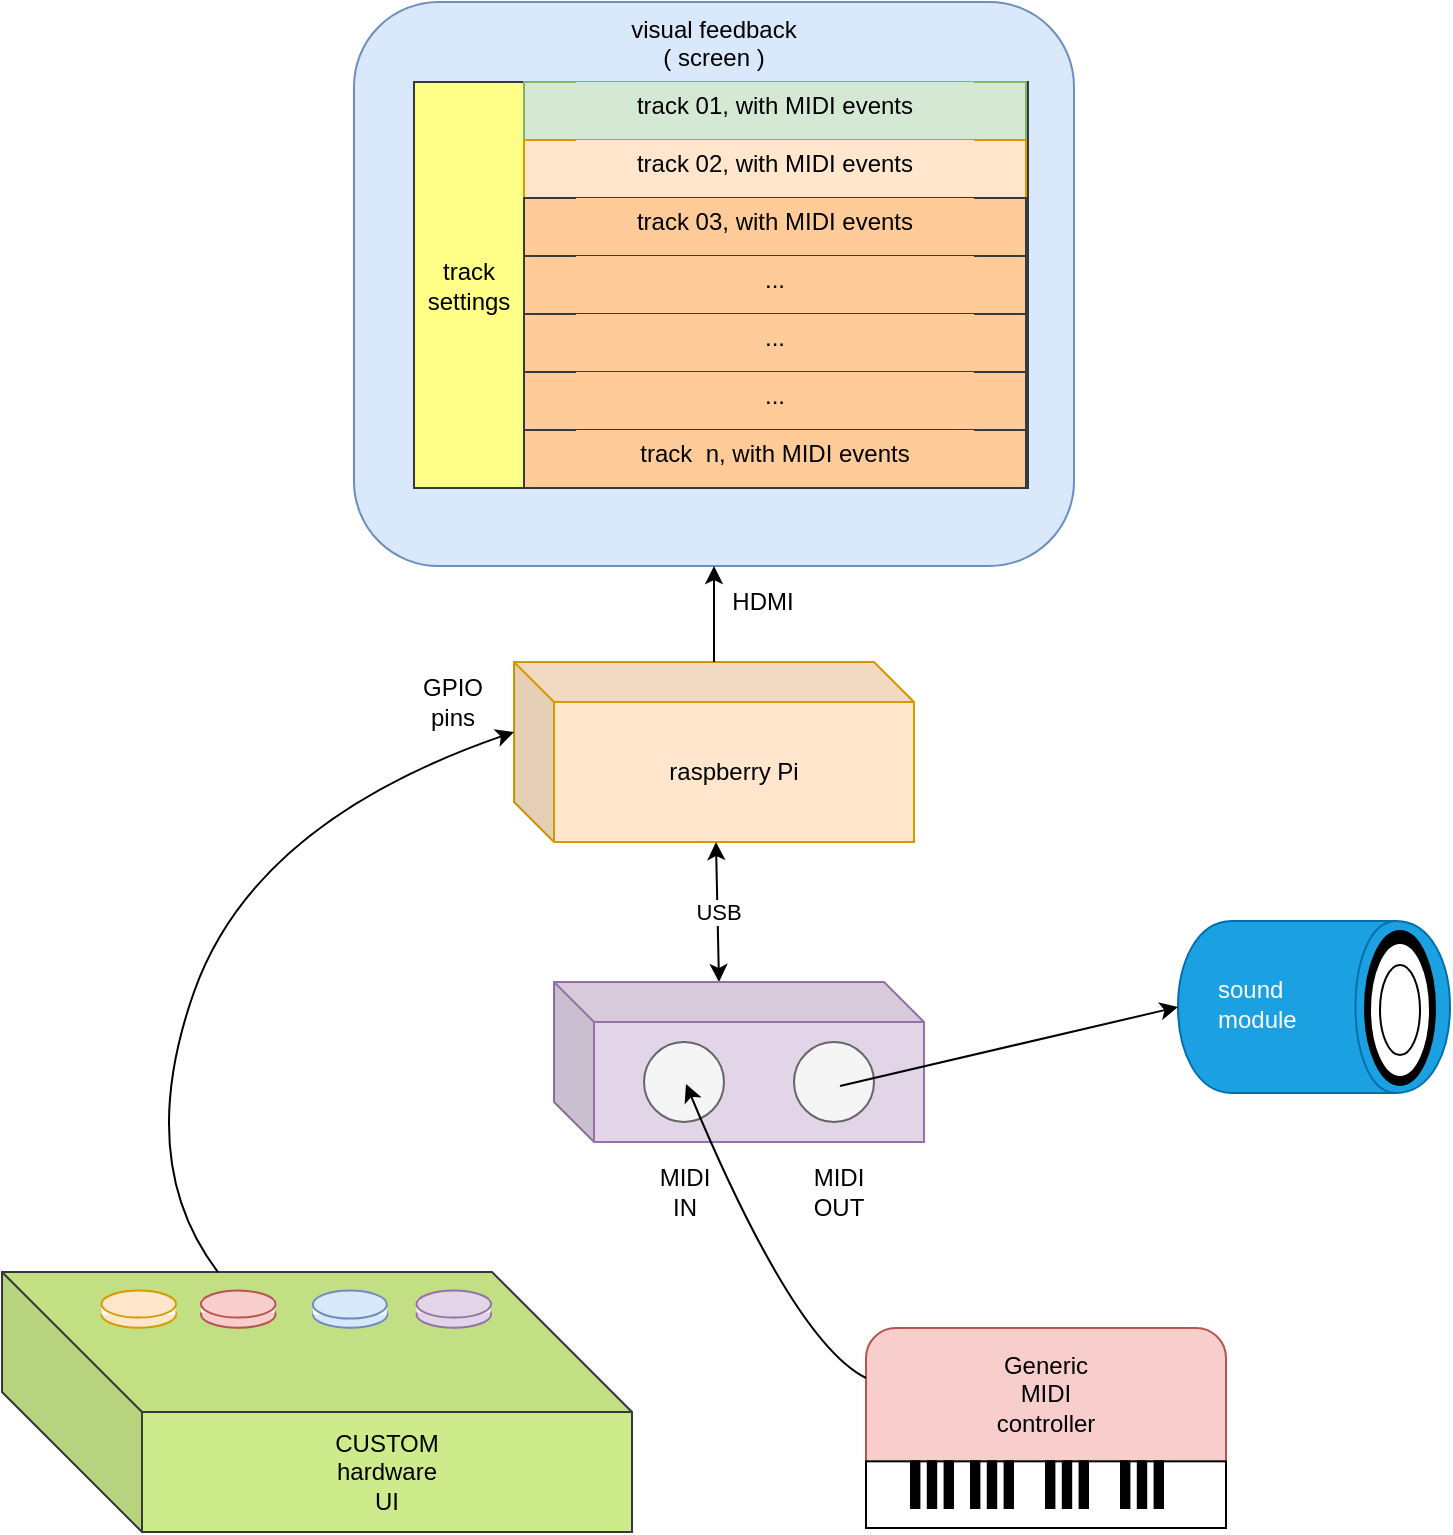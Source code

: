 <mxfile version="12.1.8" type="device" pages="1"><diagram id="5LSyewxvvmMzuQUOUs38" name="Page-1"><mxGraphModel dx="1408" dy="745" grid="1" gridSize="10" guides="1" tooltips="1" connect="1" arrows="1" fold="1" page="1" pageScale="1" pageWidth="850" pageHeight="850" math="0" shadow="0"><root><mxCell id="0"/><mxCell id="1" parent="0"/><mxCell id="p0toRoLefcOP67DHuNe6-81" value="" style="group;movable=0;resizable=0;rotatable=0;deletable=0;editable=0;connectable=0;" vertex="1" connectable="0" parent="1"><mxGeometry x="640" y="474.5" width="110.5" height="136" as="geometry"/></mxCell><mxCell id="p0toRoLefcOP67DHuNe6-82" value="" style="group" vertex="1" connectable="0" parent="p0toRoLefcOP67DHuNe6-81"><mxGeometry width="110.5" height="136" as="geometry"/></mxCell><mxCell id="p0toRoLefcOP67DHuNe6-83" value="" style="shape=cylinder;whiteSpace=wrap;html=1;boundedLbl=1;backgroundOutline=1;align=left;rotation=90;fillColor=#1ba1e2;strokeColor=#006EAF;fontColor=#ffffff;" vertex="1" parent="p0toRoLefcOP67DHuNe6-82"><mxGeometry x="7" width="86" height="136" as="geometry"/></mxCell><mxCell id="p0toRoLefcOP67DHuNe6-84" value="sound module" style="rounded=0;whiteSpace=wrap;html=1;align=left;fillColor=#1ba1e2;strokeColor=none;fontColor=#ffffff;" vertex="1" parent="p0toRoLefcOP67DHuNe6-82"><mxGeometry y="36" width="50" height="60" as="geometry"/></mxCell><mxCell id="p0toRoLefcOP67DHuNe6-85" value="" style="ellipse;whiteSpace=wrap;html=1;fillColor=#000000;align=left;" vertex="1" parent="p0toRoLefcOP67DHuNe6-82"><mxGeometry x="75.5" y="30" width="35" height="77" as="geometry"/></mxCell><mxCell id="p0toRoLefcOP67DHuNe6-86" value="" style="ellipse;whiteSpace=wrap;html=1;fillColor=#FFFFFF;align=left;" vertex="1" parent="p0toRoLefcOP67DHuNe6-82"><mxGeometry x="78" y="36" width="30" height="67" as="geometry"/></mxCell><mxCell id="p0toRoLefcOP67DHuNe6-87" value="" style="ellipse;whiteSpace=wrap;html=1;fillColor=#FFFFFF;align=left;" vertex="1" parent="p0toRoLefcOP67DHuNe6-82"><mxGeometry x="83" y="47" width="20" height="45" as="geometry"/></mxCell><mxCell id="p0toRoLefcOP67DHuNe6-88" value="raspberry Pi" style="shape=cube;whiteSpace=wrap;html=1;boundedLbl=1;backgroundOutline=1;darkOpacity=0.05;darkOpacity2=0.1;fillColor=#ffe6cc;strokeColor=#d79b00;movable=0;resizable=0;rotatable=0;deletable=0;editable=0;connectable=0;" vertex="1" parent="1"><mxGeometry x="290" y="370" width="200" height="90" as="geometry"/></mxCell><mxCell id="p0toRoLefcOP67DHuNe6-121" value="" style="group;movable=0;resizable=0;rotatable=0;deletable=0;editable=0;connectable=0;" vertex="1" connectable="0" parent="1"><mxGeometry x="210" y="40" width="360" height="282" as="geometry"/></mxCell><mxCell id="p0toRoLefcOP67DHuNe6-89" value="" style="group" vertex="1" connectable="0" parent="p0toRoLefcOP67DHuNe6-121"><mxGeometry width="360" height="282" as="geometry"/></mxCell><mxCell id="p0toRoLefcOP67DHuNe6-90" value="visual feedback&lt;br&gt;( screen )" style="rounded=1;whiteSpace=wrap;html=1;verticalAlign=top;fillColor=#dae8fc;strokeColor=#6c8ebf;" vertex="1" parent="p0toRoLefcOP67DHuNe6-89"><mxGeometry width="360" height="282" as="geometry"/></mxCell><mxCell id="p0toRoLefcOP67DHuNe6-91" value="" style="group;fillColor=#ffff88;strokeColor=#36393d;" vertex="1" connectable="0" parent="p0toRoLefcOP67DHuNe6-89"><mxGeometry x="30" y="40" width="307" height="203" as="geometry"/></mxCell><mxCell id="p0toRoLefcOP67DHuNe6-92" value="track&lt;br&gt;settings" style="rounded=0;whiteSpace=wrap;html=1;fillColor=#ffff88;strokeColor=#36393d;" vertex="1" parent="p0toRoLefcOP67DHuNe6-91"><mxGeometry width="55" height="203" as="geometry"/></mxCell><mxCell id="p0toRoLefcOP67DHuNe6-93" value="" style="group;fillColor=#d5e8d4;strokeColor=#82b366;" vertex="1" connectable="0" parent="p0toRoLefcOP67DHuNe6-91"><mxGeometry x="55" width="251" height="29" as="geometry"/></mxCell><mxCell id="p0toRoLefcOP67DHuNe6-94" value="" style="group;fillColor=#d5e8d4;strokeColor=#82b366;" vertex="1" connectable="0" parent="p0toRoLefcOP67DHuNe6-93"><mxGeometry width="251" height="29" as="geometry"/></mxCell><mxCell id="p0toRoLefcOP67DHuNe6-95" value="" style="rounded=0;whiteSpace=wrap;html=1;fillColor=#d5e8d4;strokeColor=#82b366;" vertex="1" parent="p0toRoLefcOP67DHuNe6-94"><mxGeometry width="251" height="29.0" as="geometry"/></mxCell><mxCell id="p0toRoLefcOP67DHuNe6-96" value="track 01, with MIDI events" style="rounded=0;whiteSpace=wrap;html=1;align=center;fillColor=#d5e8d4;strokeColor=none;" vertex="1" parent="p0toRoLefcOP67DHuNe6-94"><mxGeometry x="26" width="199" height="23.821" as="geometry"/></mxCell><mxCell id="p0toRoLefcOP67DHuNe6-97" value="" style="group;fillColor=#ffe6cc;strokeColor=#d79b00;" vertex="1" connectable="0" parent="p0toRoLefcOP67DHuNe6-89"><mxGeometry x="85" y="69" width="251" height="29" as="geometry"/></mxCell><mxCell id="p0toRoLefcOP67DHuNe6-98" value="" style="group;fillColor=#ffe6cc;strokeColor=#d79b00;" vertex="1" connectable="0" parent="p0toRoLefcOP67DHuNe6-97"><mxGeometry width="251" height="29" as="geometry"/></mxCell><mxCell id="p0toRoLefcOP67DHuNe6-99" value="" style="rounded=0;whiteSpace=wrap;html=1;fillColor=#ffe6cc;strokeColor=#d79b00;" vertex="1" parent="p0toRoLefcOP67DHuNe6-98"><mxGeometry width="251" height="29.0" as="geometry"/></mxCell><mxCell id="p0toRoLefcOP67DHuNe6-100" value="track 02, with MIDI events" style="rounded=0;whiteSpace=wrap;html=1;align=center;strokeColor=none;fillColor=#ffe6cc;" vertex="1" parent="p0toRoLefcOP67DHuNe6-98"><mxGeometry x="26" width="199" height="23.821" as="geometry"/></mxCell><mxCell id="p0toRoLefcOP67DHuNe6-101" value="" style="group;fillColor=#ffcc99;strokeColor=#36393d;" vertex="1" connectable="0" parent="p0toRoLefcOP67DHuNe6-89"><mxGeometry x="85" y="98" width="251" height="29" as="geometry"/></mxCell><mxCell id="p0toRoLefcOP67DHuNe6-102" value="" style="group;fillColor=#ffcc99;strokeColor=#36393d;" vertex="1" connectable="0" parent="p0toRoLefcOP67DHuNe6-101"><mxGeometry width="251" height="29" as="geometry"/></mxCell><mxCell id="p0toRoLefcOP67DHuNe6-103" value="" style="rounded=0;whiteSpace=wrap;html=1;fillColor=#ffcc99;strokeColor=#36393d;" vertex="1" parent="p0toRoLefcOP67DHuNe6-102"><mxGeometry width="251" height="29.0" as="geometry"/></mxCell><mxCell id="p0toRoLefcOP67DHuNe6-104" value="track 03, with MIDI events" style="rounded=0;whiteSpace=wrap;html=1;align=center;strokeColor=none;fillColor=#ffcc99;" vertex="1" parent="p0toRoLefcOP67DHuNe6-102"><mxGeometry x="26" width="199" height="23.821" as="geometry"/></mxCell><mxCell id="p0toRoLefcOP67DHuNe6-105" value="" style="group;fillColor=#ffcc99;strokeColor=#36393d;" vertex="1" connectable="0" parent="p0toRoLefcOP67DHuNe6-89"><mxGeometry x="85" y="127" width="251" height="29" as="geometry"/></mxCell><mxCell id="p0toRoLefcOP67DHuNe6-106" value="" style="group;fillColor=#ffcc99;strokeColor=#36393d;" vertex="1" connectable="0" parent="p0toRoLefcOP67DHuNe6-105"><mxGeometry width="251" height="29" as="geometry"/></mxCell><mxCell id="p0toRoLefcOP67DHuNe6-107" value="" style="rounded=0;whiteSpace=wrap;html=1;fillColor=#ffcc99;strokeColor=#36393d;" vertex="1" parent="p0toRoLefcOP67DHuNe6-106"><mxGeometry width="251" height="29.0" as="geometry"/></mxCell><mxCell id="p0toRoLefcOP67DHuNe6-108" value="..." style="rounded=0;whiteSpace=wrap;html=1;align=center;strokeColor=none;fillColor=#ffcc99;" vertex="1" parent="p0toRoLefcOP67DHuNe6-106"><mxGeometry x="26" width="199" height="23.821" as="geometry"/></mxCell><mxCell id="p0toRoLefcOP67DHuNe6-109" value="" style="group;fillColor=#ffcc99;strokeColor=#36393d;" vertex="1" connectable="0" parent="p0toRoLefcOP67DHuNe6-89"><mxGeometry x="85" y="156" width="251" height="29" as="geometry"/></mxCell><mxCell id="p0toRoLefcOP67DHuNe6-110" value="" style="group;fillColor=#ffcc99;strokeColor=#36393d;" vertex="1" connectable="0" parent="p0toRoLefcOP67DHuNe6-109"><mxGeometry width="251" height="29" as="geometry"/></mxCell><mxCell id="p0toRoLefcOP67DHuNe6-111" value="" style="rounded=0;whiteSpace=wrap;html=1;fillColor=#ffcc99;strokeColor=#36393d;" vertex="1" parent="p0toRoLefcOP67DHuNe6-110"><mxGeometry width="251" height="29.0" as="geometry"/></mxCell><mxCell id="p0toRoLefcOP67DHuNe6-112" value="..." style="rounded=0;whiteSpace=wrap;html=1;align=center;strokeColor=none;fillColor=#ffcc99;" vertex="1" parent="p0toRoLefcOP67DHuNe6-110"><mxGeometry x="26" width="199" height="23.821" as="geometry"/></mxCell><mxCell id="p0toRoLefcOP67DHuNe6-113" value="" style="group;fillColor=#ffcc99;strokeColor=#36393d;" vertex="1" connectable="0" parent="p0toRoLefcOP67DHuNe6-89"><mxGeometry x="85" y="185" width="251" height="29" as="geometry"/></mxCell><mxCell id="p0toRoLefcOP67DHuNe6-114" value="" style="group;fillColor=#ffcc99;strokeColor=#36393d;" vertex="1" connectable="0" parent="p0toRoLefcOP67DHuNe6-113"><mxGeometry width="251" height="29" as="geometry"/></mxCell><mxCell id="p0toRoLefcOP67DHuNe6-115" value="" style="rounded=0;whiteSpace=wrap;html=1;fillColor=#ffcc99;strokeColor=#36393d;" vertex="1" parent="p0toRoLefcOP67DHuNe6-114"><mxGeometry width="251" height="29.0" as="geometry"/></mxCell><mxCell id="p0toRoLefcOP67DHuNe6-116" value="..." style="rounded=0;whiteSpace=wrap;html=1;align=center;strokeColor=none;fillColor=#ffcc99;" vertex="1" parent="p0toRoLefcOP67DHuNe6-114"><mxGeometry x="26" width="199" height="23.821" as="geometry"/></mxCell><mxCell id="p0toRoLefcOP67DHuNe6-117" value="" style="group;fillColor=#ffcc99;strokeColor=#36393d;" vertex="1" connectable="0" parent="p0toRoLefcOP67DHuNe6-89"><mxGeometry x="85" y="214" width="251" height="29" as="geometry"/></mxCell><mxCell id="p0toRoLefcOP67DHuNe6-118" value="" style="group;fillColor=#ffcc99;strokeColor=#36393d;" vertex="1" connectable="0" parent="p0toRoLefcOP67DHuNe6-117"><mxGeometry width="251" height="29" as="geometry"/></mxCell><mxCell id="p0toRoLefcOP67DHuNe6-119" value="" style="rounded=0;whiteSpace=wrap;html=1;fillColor=#ffcc99;strokeColor=#36393d;" vertex="1" parent="p0toRoLefcOP67DHuNe6-118"><mxGeometry width="251" height="29.0" as="geometry"/></mxCell><mxCell id="p0toRoLefcOP67DHuNe6-120" value="track&amp;nbsp; n, with MIDI events" style="rounded=0;whiteSpace=wrap;html=1;align=center;strokeColor=none;fillColor=#ffcc99;" vertex="1" parent="p0toRoLefcOP67DHuNe6-118"><mxGeometry x="26" width="199" height="23.821" as="geometry"/></mxCell><mxCell id="p0toRoLefcOP67DHuNe6-122" value="" style="endArrow=classic;html=1;entryX=0.5;entryY=1;entryDx=0;entryDy=0;" edge="1" parent="1"><mxGeometry width="50" height="50" relative="1" as="geometry"><mxPoint x="390" y="370" as="sourcePoint"/><mxPoint x="390" y="322" as="targetPoint"/></mxGeometry></mxCell><mxCell id="p0toRoLefcOP67DHuNe6-123" value="HDMI" style="text;html=1;resizable=0;points=[];align=center;verticalAlign=middle;labelBackgroundColor=#ffffff;" vertex="1" connectable="0" parent="p0toRoLefcOP67DHuNe6-122"><mxGeometry x="-0.316" relative="1" as="geometry"><mxPoint x="23.5" y="-14" as="offset"/></mxGeometry></mxCell><mxCell id="p0toRoLefcOP67DHuNe6-124" value="USB" style="endArrow=classic;html=1;exitX=0;exitY=0;exitDx=82.5;exitDy=0;exitPerimeter=0;startArrow=classic;startFill=1;" edge="1" parent="1"><mxGeometry width="50" height="50" relative="1" as="geometry"><mxPoint x="392.5" y="530" as="sourcePoint"/><mxPoint x="390.978" y="460" as="targetPoint"/></mxGeometry></mxCell><mxCell id="p0toRoLefcOP67DHuNe6-127" value="" style="group;movable=0;resizable=0;rotatable=0;deletable=0;editable=0;connectable=0;" vertex="1" connectable="0" parent="1"><mxGeometry x="34" y="675" width="315" height="130" as="geometry"/></mxCell><mxCell id="p0toRoLefcOP67DHuNe6-128" value="" style="group" vertex="1" connectable="0" parent="p0toRoLefcOP67DHuNe6-127"><mxGeometry width="315" height="130" as="geometry"/></mxCell><mxCell id="p0toRoLefcOP67DHuNe6-129" value="CUSTOM&lt;br&gt;hardware&lt;br&gt;UI" style="shape=cube;whiteSpace=wrap;html=1;boundedLbl=1;backgroundOutline=1;darkOpacity=0.05;darkOpacity2=0.1;align=center;size=70;fillColor=#cdeb8b;strokeColor=#36393d;" vertex="1" parent="p0toRoLefcOP67DHuNe6-128"><mxGeometry width="315" height="130" as="geometry"/></mxCell><mxCell id="p0toRoLefcOP67DHuNe6-130" value="" style="group" vertex="1" connectable="0" parent="p0toRoLefcOP67DHuNe6-128"><mxGeometry x="99.474" y="9.286" width="37.303" height="18.571" as="geometry"/></mxCell><mxCell id="p0toRoLefcOP67DHuNe6-131" value="" style="group" vertex="1" connectable="0" parent="p0toRoLefcOP67DHuNe6-130"><mxGeometry width="37.303" height="18.571" as="geometry"/></mxCell><mxCell id="p0toRoLefcOP67DHuNe6-132" value="" style="ellipse;whiteSpace=wrap;html=1;align=center;fillColor=#f8cecc;strokeColor=#b85450;" vertex="1" parent="p0toRoLefcOP67DHuNe6-131"><mxGeometry y="5.065" width="37.303" height="13.506" as="geometry"/></mxCell><mxCell id="p0toRoLefcOP67DHuNe6-133" value="" style="rounded=0;whiteSpace=wrap;html=1;align=center;strokeColor=none;" vertex="1" parent="p0toRoLefcOP67DHuNe6-131"><mxGeometry y="4" width="37" height="7" as="geometry"/></mxCell><mxCell id="p0toRoLefcOP67DHuNe6-134" value="" style="ellipse;whiteSpace=wrap;html=1;align=center;fillColor=#f8cecc;strokeColor=#b85450;" vertex="1" parent="p0toRoLefcOP67DHuNe6-131"><mxGeometry width="37.303" height="13.506" as="geometry"/></mxCell><mxCell id="p0toRoLefcOP67DHuNe6-135" value="" style="group" vertex="1" connectable="0" parent="p0toRoLefcOP67DHuNe6-128"><mxGeometry x="155.428" y="9.286" width="37.303" height="18.571" as="geometry"/></mxCell><mxCell id="p0toRoLefcOP67DHuNe6-136" value="" style="group" vertex="1" connectable="0" parent="p0toRoLefcOP67DHuNe6-135"><mxGeometry width="37.303" height="18.571" as="geometry"/></mxCell><mxCell id="p0toRoLefcOP67DHuNe6-137" value="" style="ellipse;whiteSpace=wrap;html=1;align=center;fillColor=#dae8fc;strokeColor=#6c8ebf;" vertex="1" parent="p0toRoLefcOP67DHuNe6-136"><mxGeometry y="5.065" width="37.303" height="13.506" as="geometry"/></mxCell><mxCell id="p0toRoLefcOP67DHuNe6-138" value="" style="rounded=0;whiteSpace=wrap;html=1;align=center;strokeColor=none;" vertex="1" parent="p0toRoLefcOP67DHuNe6-136"><mxGeometry y="5" width="37" height="7" as="geometry"/></mxCell><mxCell id="p0toRoLefcOP67DHuNe6-139" value="" style="ellipse;whiteSpace=wrap;html=1;align=center;fillColor=#dae8fc;strokeColor=#6c8ebf;" vertex="1" parent="p0toRoLefcOP67DHuNe6-136"><mxGeometry width="37" height="14" as="geometry"/></mxCell><mxCell id="p0toRoLefcOP67DHuNe6-140" value="" style="group" vertex="1" connectable="0" parent="p0toRoLefcOP67DHuNe6-128"><mxGeometry x="207.237" y="9.286" width="37.303" height="18.571" as="geometry"/></mxCell><mxCell id="p0toRoLefcOP67DHuNe6-141" value="" style="group" vertex="1" connectable="0" parent="p0toRoLefcOP67DHuNe6-140"><mxGeometry width="37.303" height="18.571" as="geometry"/></mxCell><mxCell id="p0toRoLefcOP67DHuNe6-142" value="" style="ellipse;whiteSpace=wrap;html=1;align=center;fillColor=#e1d5e7;strokeColor=#9673a6;" vertex="1" parent="p0toRoLefcOP67DHuNe6-141"><mxGeometry y="5.065" width="37.303" height="13.506" as="geometry"/></mxCell><mxCell id="p0toRoLefcOP67DHuNe6-143" value="" style="rounded=0;whiteSpace=wrap;html=1;align=center;strokeColor=none;" vertex="1" parent="p0toRoLefcOP67DHuNe6-141"><mxGeometry y="4" width="37" height="7" as="geometry"/></mxCell><mxCell id="p0toRoLefcOP67DHuNe6-144" value="" style="ellipse;whiteSpace=wrap;html=1;align=center;fillColor=#e1d5e7;strokeColor=#9673a6;" vertex="1" parent="p0toRoLefcOP67DHuNe6-141"><mxGeometry width="37.303" height="13.506" as="geometry"/></mxCell><mxCell id="p0toRoLefcOP67DHuNe6-145" value="" style="group" vertex="1" connectable="0" parent="p0toRoLefcOP67DHuNe6-128"><mxGeometry x="49.737" y="9.286" width="37.303" height="18.571" as="geometry"/></mxCell><mxCell id="p0toRoLefcOP67DHuNe6-146" value="" style="group" vertex="1" connectable="0" parent="p0toRoLefcOP67DHuNe6-145"><mxGeometry width="37.303" height="18.571" as="geometry"/></mxCell><mxCell id="p0toRoLefcOP67DHuNe6-147" value="" style="ellipse;whiteSpace=wrap;html=1;align=center;fillColor=#ffe6cc;strokeColor=#d79b00;" vertex="1" parent="p0toRoLefcOP67DHuNe6-146"><mxGeometry y="5.065" width="37.303" height="13.506" as="geometry"/></mxCell><mxCell id="p0toRoLefcOP67DHuNe6-148" value="" style="rounded=0;whiteSpace=wrap;html=1;align=center;strokeColor=none;" vertex="1" parent="p0toRoLefcOP67DHuNe6-146"><mxGeometry y="6" width="37" height="6" as="geometry"/></mxCell><mxCell id="p0toRoLefcOP67DHuNe6-149" value="" style="ellipse;whiteSpace=wrap;html=1;align=center;fillColor=#ffe6cc;strokeColor=#d79b00;" vertex="1" parent="p0toRoLefcOP67DHuNe6-146"><mxGeometry width="37.303" height="13.506" as="geometry"/></mxCell><mxCell id="p0toRoLefcOP67DHuNe6-195" value="" style="curved=1;endArrow=classic;html=1;entryX=0;entryY=0;entryDx=0;entryDy=35;entryPerimeter=0;" edge="1" parent="1" source="p0toRoLefcOP67DHuNe6-129"><mxGeometry width="50" height="50" relative="1" as="geometry"><mxPoint x="172.5" y="675" as="sourcePoint"/><mxPoint x="290" y="405" as="targetPoint"/><Array as="points"><mxPoint x="100" y="620"/><mxPoint x="160" y="450"/></Array></mxGeometry></mxCell><mxCell id="p0toRoLefcOP67DHuNe6-196" value="GPIO&lt;br&gt;pins" style="text;html=1;resizable=0;points=[];align=center;verticalAlign=middle;labelBackgroundColor=#ffffff;" vertex="1" connectable="0" parent="p0toRoLefcOP67DHuNe6-195"><mxGeometry x="0.89" y="-2" relative="1" as="geometry"><mxPoint x="-12" y="-24.5" as="offset"/></mxGeometry></mxCell><mxCell id="p0toRoLefcOP67DHuNe6-199" value="" style="group;movable=0;resizable=0;rotatable=0;deletable=0;editable=0;connectable=0;" vertex="1" connectable="0" parent="1"><mxGeometry x="466" y="703" width="180" height="100" as="geometry"/></mxCell><mxCell id="p0toRoLefcOP67DHuNe6-152" value="" style="group;movable=0;resizable=0;rotatable=0;deletable=0;editable=0;connectable=0;" vertex="1" connectable="0" parent="p0toRoLefcOP67DHuNe6-199"><mxGeometry width="180" height="100" as="geometry"/></mxCell><mxCell id="p0toRoLefcOP67DHuNe6-153" value="" style="group;movable=0;resizable=0;rotatable=0;deletable=0;editable=0;connectable=0;" vertex="1" connectable="0" parent="p0toRoLefcOP67DHuNe6-199"><mxGeometry width="180" height="100" as="geometry"/></mxCell><mxCell id="p0toRoLefcOP67DHuNe6-154" value="" style="rounded=1;whiteSpace=wrap;html=1;align=center;fillColor=#f8cecc;strokeColor=#b85450;movable=1;resizable=1;rotatable=1;deletable=1;editable=1;connectable=1;" vertex="1" parent="p0toRoLefcOP67DHuNe6-153"><mxGeometry width="180" height="100" as="geometry"/></mxCell><mxCell id="p0toRoLefcOP67DHuNe6-155" value="" style="rounded=0;whiteSpace=wrap;html=1;align=center;movable=0;resizable=0;rotatable=0;deletable=0;editable=0;connectable=0;" vertex="1" parent="p0toRoLefcOP67DHuNe6-153"><mxGeometry y="66.667" width="180" height="33.333" as="geometry"/></mxCell><mxCell id="p0toRoLefcOP67DHuNe6-156" value="" style="shape=parallelMarker;html=1;outlineConnect=0;align=center;movable=0;resizable=0;rotatable=0;deletable=0;editable=0;connectable=0;" vertex="1" parent="p0toRoLefcOP67DHuNe6-153"><mxGeometry x="22.5" y="66.667" width="21" height="23.333" as="geometry"/></mxCell><mxCell id="p0toRoLefcOP67DHuNe6-157" value="" style="shape=parallelMarker;html=1;outlineConnect=0;align=center;movable=0;resizable=0;rotatable=0;deletable=0;editable=0;connectable=0;" vertex="1" parent="p0toRoLefcOP67DHuNe6-153"><mxGeometry x="52.5" y="66.667" width="21" height="23.333" as="geometry"/></mxCell><mxCell id="p0toRoLefcOP67DHuNe6-158" value="" style="shape=parallelMarker;html=1;outlineConnect=0;align=center;movable=0;resizable=0;rotatable=0;deletable=0;editable=0;connectable=0;" vertex="1" parent="p0toRoLefcOP67DHuNe6-153"><mxGeometry x="90" y="66.667" width="21" height="23.333" as="geometry"/></mxCell><mxCell id="p0toRoLefcOP67DHuNe6-159" value="" style="shape=parallelMarker;html=1;outlineConnect=0;align=center;movable=0;resizable=0;rotatable=0;deletable=0;editable=0;connectable=0;" vertex="1" parent="p0toRoLefcOP67DHuNe6-153"><mxGeometry x="127.5" y="66.667" width="21" height="23.333" as="geometry"/></mxCell><mxCell id="p0toRoLefcOP67DHuNe6-160" value="Generic&lt;br&gt;MIDI&lt;br&gt; controller" style="rounded=0;whiteSpace=wrap;html=1;fillColor=#f8cecc;align=center;strokeColor=none;movable=0;resizable=0;rotatable=0;deletable=0;editable=0;connectable=0;" vertex="1" parent="p0toRoLefcOP67DHuNe6-153"><mxGeometry x="30" y="11" width="120" height="43" as="geometry"/></mxCell><mxCell id="p0toRoLefcOP67DHuNe6-200" value="" style="group;movable=0;resizable=0;rotatable=0;deletable=0;editable=0;connectable=0;" vertex="1" connectable="0" parent="1"><mxGeometry x="310" y="530" width="185" height="120" as="geometry"/></mxCell><mxCell id="p0toRoLefcOP67DHuNe6-75" value="" style="group;movable=1;resizable=1;rotatable=1;deletable=1;editable=1;connectable=1;" vertex="1" connectable="0" parent="p0toRoLefcOP67DHuNe6-200"><mxGeometry width="185" height="120" as="geometry"/></mxCell><mxCell id="p0toRoLefcOP67DHuNe6-76" value="" style="shape=cube;whiteSpace=wrap;html=1;boundedLbl=1;backgroundOutline=1;darkOpacity=0.05;darkOpacity2=0.1;fillColor=#e1d5e7;align=left;strokeColor=#9673a6;movable=0;resizable=0;rotatable=0;deletable=0;editable=0;connectable=0;" vertex="1" parent="p0toRoLefcOP67DHuNe6-75"><mxGeometry width="185" height="80" as="geometry"/></mxCell><mxCell id="p0toRoLefcOP67DHuNe6-77" value="MIDI&lt;br&gt;IN" style="rounded=0;whiteSpace=wrap;html=1;align=center;strokeColor=none;" vertex="1" parent="p0toRoLefcOP67DHuNe6-75"><mxGeometry x="47.5" y="90" width="35" height="30" as="geometry"/></mxCell><mxCell id="p0toRoLefcOP67DHuNe6-78" value="" style="ellipse;whiteSpace=wrap;html=1;aspect=fixed;align=left;fillColor=#f5f5f5;strokeColor=#666666;fontColor=#333333;" vertex="1" parent="p0toRoLefcOP67DHuNe6-75"><mxGeometry x="45" y="30" width="40" height="40" as="geometry"/></mxCell><mxCell id="p0toRoLefcOP67DHuNe6-79" value="" style="ellipse;whiteSpace=wrap;html=1;aspect=fixed;align=left;fillColor=#f5f5f5;strokeColor=#666666;fontColor=#333333;" vertex="1" parent="p0toRoLefcOP67DHuNe6-75"><mxGeometry x="120" y="30" width="40" height="40" as="geometry"/></mxCell><mxCell id="p0toRoLefcOP67DHuNe6-80" value="MIDI&lt;br&gt;OUT" style="rounded=0;whiteSpace=wrap;html=1;align=center;strokeColor=none;" vertex="1" parent="p0toRoLefcOP67DHuNe6-75"><mxGeometry x="125" y="90" width="35" height="30" as="geometry"/></mxCell><mxCell id="p0toRoLefcOP67DHuNe6-126" value="" style="endArrow=classic;html=1;entryX=0.5;entryY=1;entryDx=0;entryDy=0;exitX=0.575;exitY=0.55;exitDx=0;exitDy=0;exitPerimeter=0;" edge="1" parent="1"><mxGeometry width="50" height="50" relative="1" as="geometry"><mxPoint x="453" y="582" as="sourcePoint"/><mxPoint x="622" y="542.5" as="targetPoint"/></mxGeometry></mxCell><mxCell id="p0toRoLefcOP67DHuNe6-197" value="" style="endArrow=classic;html=1;entryX=0.525;entryY=0.525;entryDx=0;entryDy=0;entryPerimeter=0;curved=1;exitX=0;exitY=0.25;exitDx=0;exitDy=0;" edge="1" parent="1" source="p0toRoLefcOP67DHuNe6-154"><mxGeometry width="50" height="50" relative="1" as="geometry"><mxPoint x="470" y="710" as="sourcePoint"/><mxPoint x="376" y="581" as="targetPoint"/><Array as="points"><mxPoint x="430" y="710"/></Array></mxGeometry></mxCell></root></mxGraphModel></diagram></mxfile>